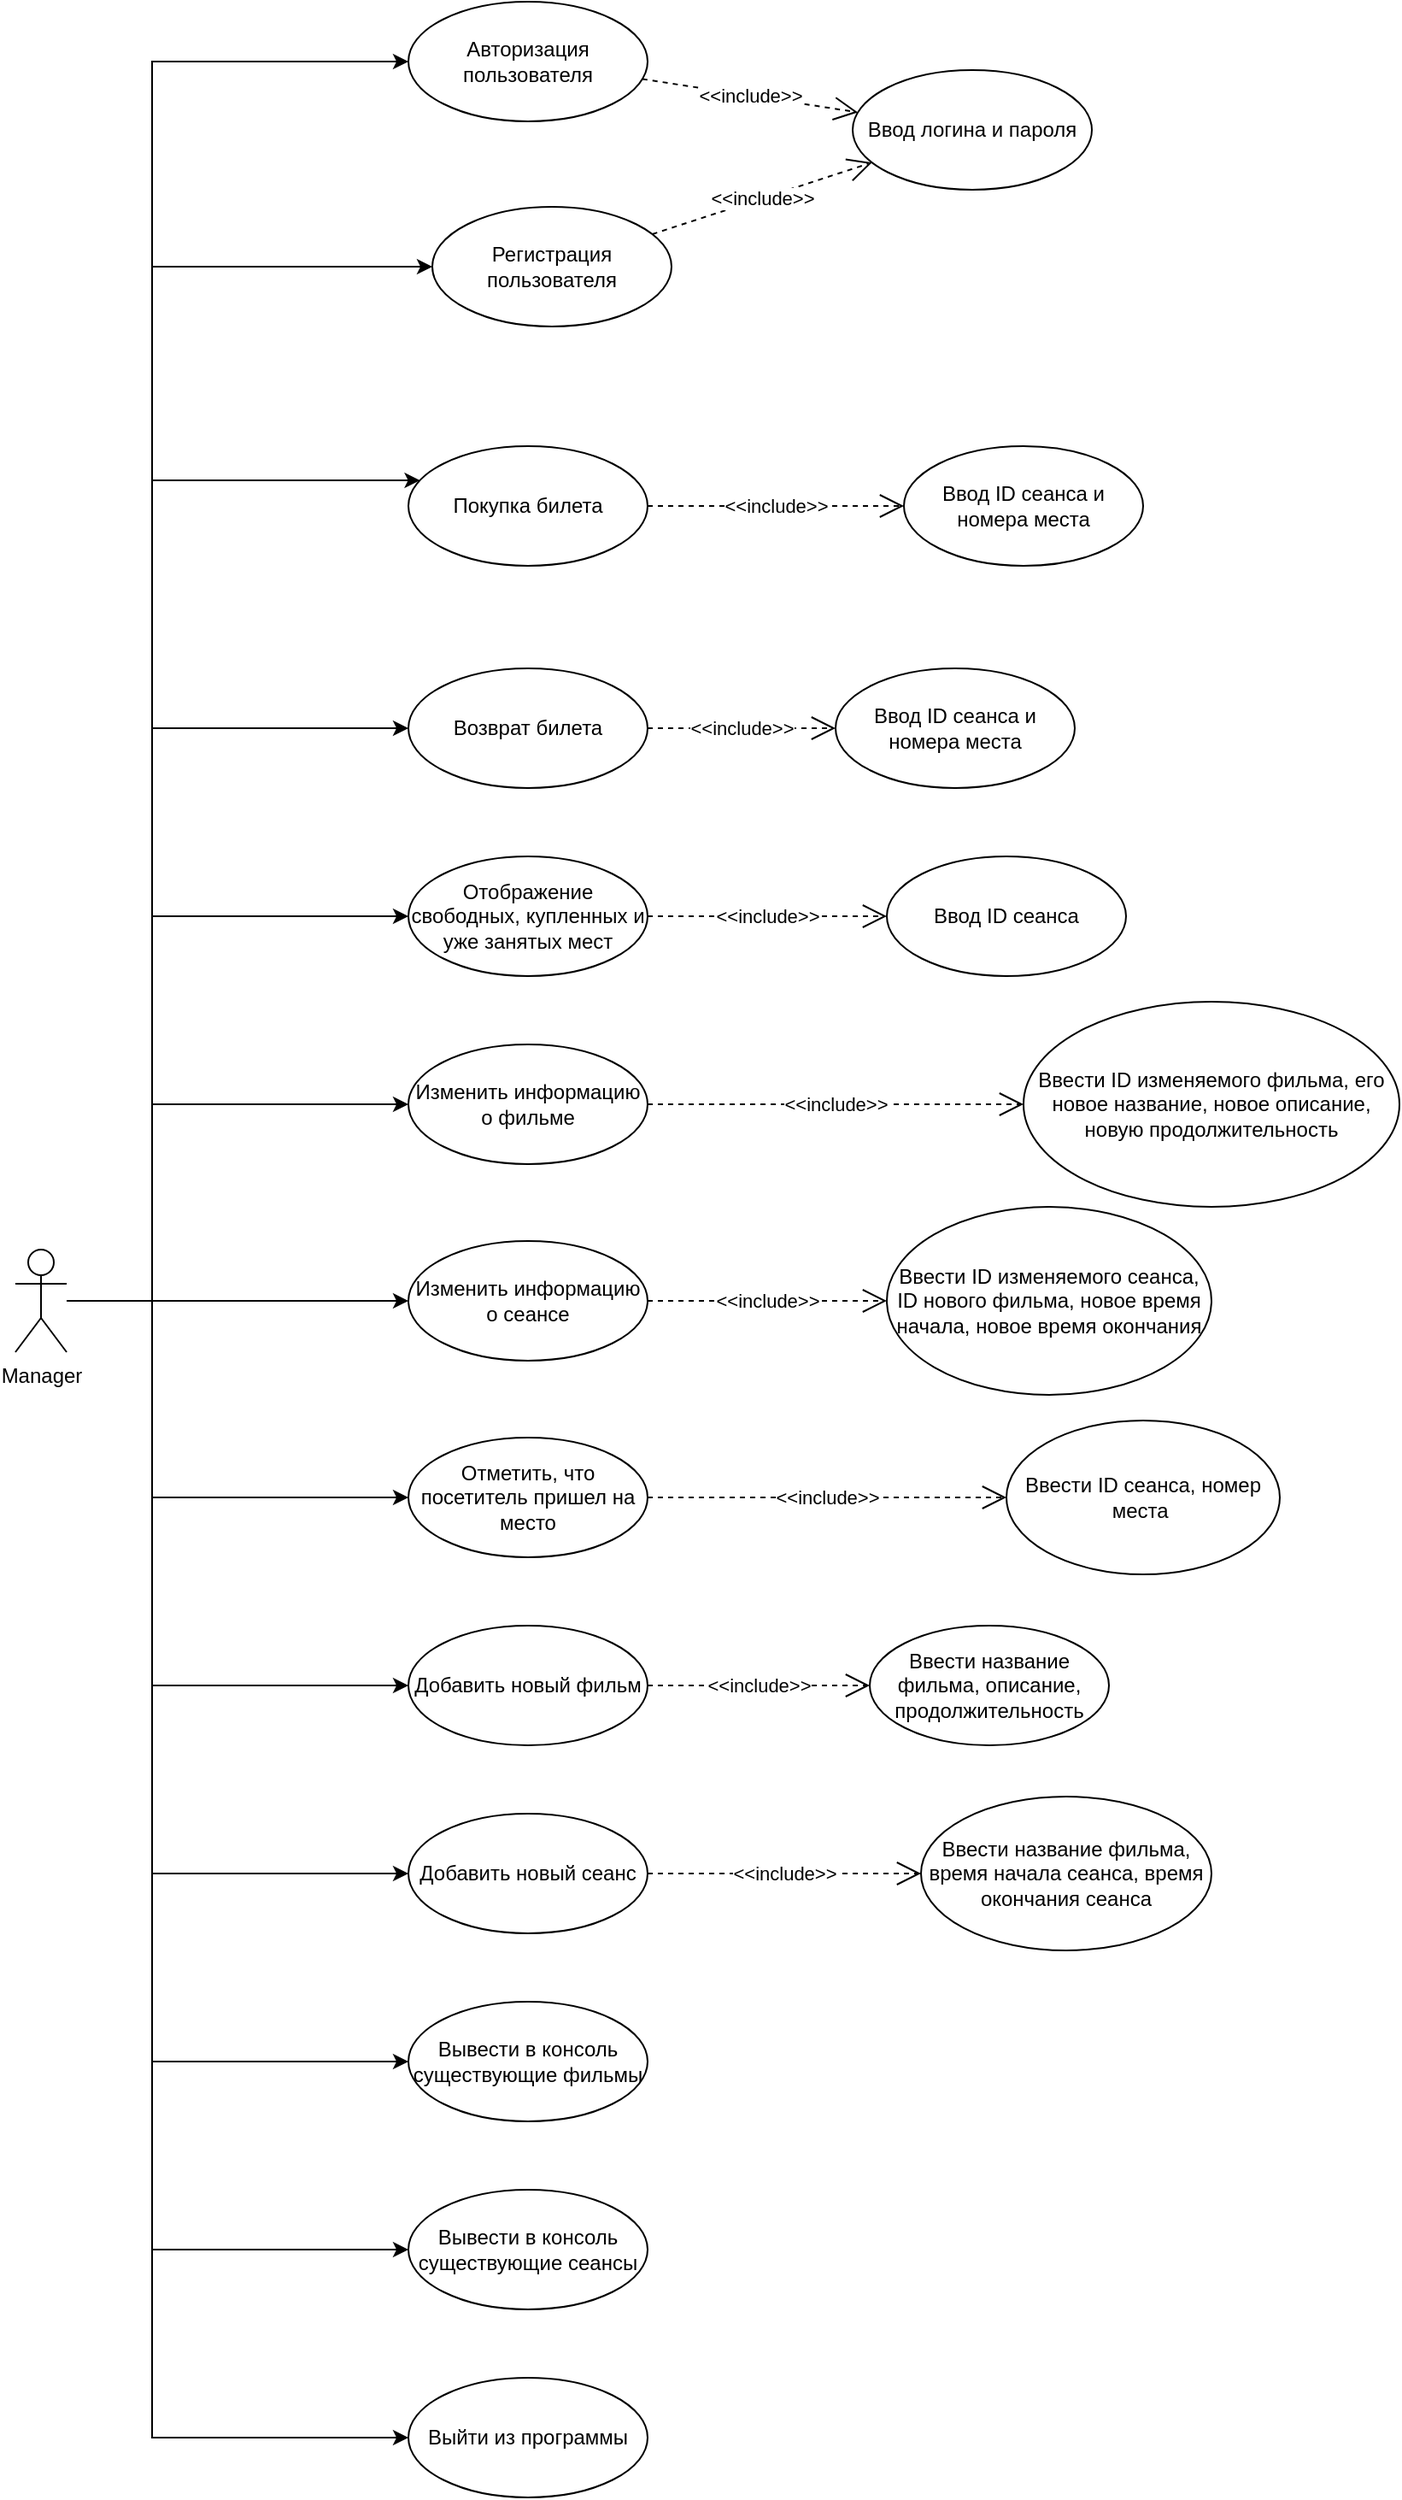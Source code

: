 <mxfile version="22.1.11" type="device">
  <diagram name="Page-1" id="DHEQ140QnVzy4UPsAhqx">
    <mxGraphModel dx="470" dy="253" grid="1" gridSize="10" guides="1" tooltips="1" connect="1" arrows="1" fold="1" page="1" pageScale="1" pageWidth="827" pageHeight="1169" math="0" shadow="0">
      <root>
        <mxCell id="0" />
        <mxCell id="1" parent="0" />
        <mxCell id="154vOWmTEzzovBNsamEB-5" style="edgeStyle=orthogonalEdgeStyle;rounded=0;orthogonalLoop=1;jettySize=auto;html=1;" edge="1" parent="1" source="154vOWmTEzzovBNsamEB-1" target="154vOWmTEzzovBNsamEB-2">
          <mxGeometry relative="1" as="geometry">
            <Array as="points">
              <mxPoint x="110" y="830" />
              <mxPoint x="110" y="105" />
            </Array>
          </mxGeometry>
        </mxCell>
        <mxCell id="154vOWmTEzzovBNsamEB-6" style="edgeStyle=orthogonalEdgeStyle;rounded=0;orthogonalLoop=1;jettySize=auto;html=1;" edge="1" parent="1" source="154vOWmTEzzovBNsamEB-1" target="154vOWmTEzzovBNsamEB-3">
          <mxGeometry relative="1" as="geometry">
            <Array as="points">
              <mxPoint x="110" y="830" />
              <mxPoint x="110" y="225" />
            </Array>
          </mxGeometry>
        </mxCell>
        <mxCell id="154vOWmTEzzovBNsamEB-20" style="edgeStyle=orthogonalEdgeStyle;rounded=0;orthogonalLoop=1;jettySize=auto;html=1;" edge="1" parent="1" source="154vOWmTEzzovBNsamEB-1" target="154vOWmTEzzovBNsamEB-9">
          <mxGeometry relative="1" as="geometry">
            <Array as="points">
              <mxPoint x="110" y="830" />
              <mxPoint x="110" y="350" />
            </Array>
          </mxGeometry>
        </mxCell>
        <mxCell id="154vOWmTEzzovBNsamEB-21" style="edgeStyle=orthogonalEdgeStyle;rounded=0;orthogonalLoop=1;jettySize=auto;html=1;" edge="1" parent="1" source="154vOWmTEzzovBNsamEB-1" target="154vOWmTEzzovBNsamEB-10">
          <mxGeometry relative="1" as="geometry">
            <Array as="points">
              <mxPoint x="110" y="830" />
              <mxPoint x="110" y="495" />
            </Array>
          </mxGeometry>
        </mxCell>
        <mxCell id="154vOWmTEzzovBNsamEB-22" style="edgeStyle=orthogonalEdgeStyle;rounded=0;orthogonalLoop=1;jettySize=auto;html=1;" edge="1" parent="1" source="154vOWmTEzzovBNsamEB-1" target="154vOWmTEzzovBNsamEB-11">
          <mxGeometry relative="1" as="geometry">
            <Array as="points">
              <mxPoint x="110" y="830" />
              <mxPoint x="110" y="605" />
            </Array>
          </mxGeometry>
        </mxCell>
        <mxCell id="154vOWmTEzzovBNsamEB-23" style="edgeStyle=orthogonalEdgeStyle;rounded=0;orthogonalLoop=1;jettySize=auto;html=1;" edge="1" parent="1" source="154vOWmTEzzovBNsamEB-1" target="154vOWmTEzzovBNsamEB-12">
          <mxGeometry relative="1" as="geometry">
            <Array as="points">
              <mxPoint x="110" y="830" />
              <mxPoint x="110" y="715" />
            </Array>
          </mxGeometry>
        </mxCell>
        <mxCell id="154vOWmTEzzovBNsamEB-24" style="edgeStyle=orthogonalEdgeStyle;rounded=0;orthogonalLoop=1;jettySize=auto;html=1;" edge="1" parent="1" source="154vOWmTEzzovBNsamEB-1" target="154vOWmTEzzovBNsamEB-13">
          <mxGeometry relative="1" as="geometry" />
        </mxCell>
        <mxCell id="154vOWmTEzzovBNsamEB-25" style="edgeStyle=orthogonalEdgeStyle;rounded=0;orthogonalLoop=1;jettySize=auto;html=1;" edge="1" parent="1" source="154vOWmTEzzovBNsamEB-1" target="154vOWmTEzzovBNsamEB-14">
          <mxGeometry relative="1" as="geometry">
            <Array as="points">
              <mxPoint x="110" y="830" />
              <mxPoint x="110" y="945" />
            </Array>
          </mxGeometry>
        </mxCell>
        <mxCell id="154vOWmTEzzovBNsamEB-26" style="edgeStyle=orthogonalEdgeStyle;rounded=0;orthogonalLoop=1;jettySize=auto;html=1;" edge="1" parent="1" source="154vOWmTEzzovBNsamEB-1" target="154vOWmTEzzovBNsamEB-15">
          <mxGeometry relative="1" as="geometry">
            <Array as="points">
              <mxPoint x="110" y="830" />
              <mxPoint x="110" y="1055" />
            </Array>
          </mxGeometry>
        </mxCell>
        <mxCell id="154vOWmTEzzovBNsamEB-27" style="edgeStyle=orthogonalEdgeStyle;rounded=0;orthogonalLoop=1;jettySize=auto;html=1;" edge="1" parent="1" source="154vOWmTEzzovBNsamEB-1" target="154vOWmTEzzovBNsamEB-16">
          <mxGeometry relative="1" as="geometry">
            <Array as="points">
              <mxPoint x="110" y="830" />
              <mxPoint x="110" y="1165" />
            </Array>
          </mxGeometry>
        </mxCell>
        <mxCell id="154vOWmTEzzovBNsamEB-28" style="edgeStyle=orthogonalEdgeStyle;rounded=0;orthogonalLoop=1;jettySize=auto;html=1;" edge="1" parent="1" source="154vOWmTEzzovBNsamEB-1" target="154vOWmTEzzovBNsamEB-17">
          <mxGeometry relative="1" as="geometry">
            <Array as="points">
              <mxPoint x="110" y="830" />
              <mxPoint x="110" y="1275" />
            </Array>
          </mxGeometry>
        </mxCell>
        <mxCell id="154vOWmTEzzovBNsamEB-29" style="edgeStyle=orthogonalEdgeStyle;rounded=0;orthogonalLoop=1;jettySize=auto;html=1;" edge="1" parent="1" source="154vOWmTEzzovBNsamEB-1" target="154vOWmTEzzovBNsamEB-18">
          <mxGeometry relative="1" as="geometry">
            <Array as="points">
              <mxPoint x="110" y="830" />
              <mxPoint x="110" y="1385" />
            </Array>
          </mxGeometry>
        </mxCell>
        <mxCell id="154vOWmTEzzovBNsamEB-30" style="edgeStyle=orthogonalEdgeStyle;rounded=0;orthogonalLoop=1;jettySize=auto;html=1;" edge="1" parent="1" source="154vOWmTEzzovBNsamEB-1" target="154vOWmTEzzovBNsamEB-19">
          <mxGeometry relative="1" as="geometry">
            <Array as="points">
              <mxPoint x="110" y="830" />
              <mxPoint x="110" y="1495" />
            </Array>
          </mxGeometry>
        </mxCell>
        <mxCell id="154vOWmTEzzovBNsamEB-1" value="Manager" style="shape=umlActor;verticalLabelPosition=bottom;verticalAlign=top;html=1;" vertex="1" parent="1">
          <mxGeometry x="30" y="800" width="30" height="60" as="geometry" />
        </mxCell>
        <mxCell id="154vOWmTEzzovBNsamEB-2" value="Авторизация пользователя" style="ellipse;whiteSpace=wrap;html=1;" vertex="1" parent="1">
          <mxGeometry x="260" y="70" width="140" height="70" as="geometry" />
        </mxCell>
        <mxCell id="154vOWmTEzzovBNsamEB-3" value="Регистрация пользователя" style="ellipse;whiteSpace=wrap;html=1;" vertex="1" parent="1">
          <mxGeometry x="274" y="190" width="140" height="70" as="geometry" />
        </mxCell>
        <mxCell id="154vOWmTEzzovBNsamEB-4" value="Ввод логина и пароля" style="ellipse;whiteSpace=wrap;html=1;" vertex="1" parent="1">
          <mxGeometry x="520" y="110" width="140" height="70" as="geometry" />
        </mxCell>
        <mxCell id="154vOWmTEzzovBNsamEB-7" value="&amp;lt;&amp;lt;include&amp;gt;&amp;gt;" style="endArrow=open;endSize=12;dashed=1;html=1;rounded=0;" edge="1" parent="1" source="154vOWmTEzzovBNsamEB-3" target="154vOWmTEzzovBNsamEB-4">
          <mxGeometry width="160" relative="1" as="geometry">
            <mxPoint x="510" y="160" as="sourcePoint" />
            <mxPoint x="670" y="160" as="targetPoint" />
          </mxGeometry>
        </mxCell>
        <mxCell id="154vOWmTEzzovBNsamEB-8" value="&amp;lt;&amp;lt;include&amp;gt;&amp;gt;" style="endArrow=open;endSize=12;dashed=1;html=1;rounded=0;" edge="1" parent="1" source="154vOWmTEzzovBNsamEB-2" target="154vOWmTEzzovBNsamEB-4">
          <mxGeometry width="160" relative="1" as="geometry">
            <mxPoint x="510" y="160" as="sourcePoint" />
            <mxPoint x="670" y="160" as="targetPoint" />
          </mxGeometry>
        </mxCell>
        <mxCell id="154vOWmTEzzovBNsamEB-9" value="Покупка билета" style="ellipse;whiteSpace=wrap;html=1;" vertex="1" parent="1">
          <mxGeometry x="260" y="330" width="140" height="70" as="geometry" />
        </mxCell>
        <mxCell id="154vOWmTEzzovBNsamEB-10" value="Возврат билета" style="ellipse;whiteSpace=wrap;html=1;" vertex="1" parent="1">
          <mxGeometry x="260" y="460" width="140" height="70" as="geometry" />
        </mxCell>
        <mxCell id="154vOWmTEzzovBNsamEB-11" value="Отображение свободных, купленных и уже занятых мест" style="ellipse;whiteSpace=wrap;html=1;" vertex="1" parent="1">
          <mxGeometry x="260" y="570" width="140" height="70" as="geometry" />
        </mxCell>
        <mxCell id="154vOWmTEzzovBNsamEB-12" value="Изменить информацию о фильме" style="ellipse;whiteSpace=wrap;html=1;" vertex="1" parent="1">
          <mxGeometry x="260" y="680" width="140" height="70" as="geometry" />
        </mxCell>
        <mxCell id="154vOWmTEzzovBNsamEB-13" value="Изменить информацию о сеансе" style="ellipse;whiteSpace=wrap;html=1;" vertex="1" parent="1">
          <mxGeometry x="260" y="795" width="140" height="70" as="geometry" />
        </mxCell>
        <mxCell id="154vOWmTEzzovBNsamEB-14" value="Отметить, что посетитель пришел на место" style="ellipse;whiteSpace=wrap;html=1;" vertex="1" parent="1">
          <mxGeometry x="260" y="910" width="140" height="70" as="geometry" />
        </mxCell>
        <mxCell id="154vOWmTEzzovBNsamEB-15" value="Добавить новый фильм" style="ellipse;whiteSpace=wrap;html=1;" vertex="1" parent="1">
          <mxGeometry x="260" y="1020" width="140" height="70" as="geometry" />
        </mxCell>
        <mxCell id="154vOWmTEzzovBNsamEB-16" value="Добавить новый сеанс" style="ellipse;whiteSpace=wrap;html=1;" vertex="1" parent="1">
          <mxGeometry x="260" y="1130" width="140" height="70" as="geometry" />
        </mxCell>
        <mxCell id="154vOWmTEzzovBNsamEB-17" value="Вывести в консоль существующие фильмы" style="ellipse;whiteSpace=wrap;html=1;" vertex="1" parent="1">
          <mxGeometry x="260" y="1240" width="140" height="70" as="geometry" />
        </mxCell>
        <mxCell id="154vOWmTEzzovBNsamEB-18" value="Вывести в консоль существующие сеансы" style="ellipse;whiteSpace=wrap;html=1;" vertex="1" parent="1">
          <mxGeometry x="260" y="1350" width="140" height="70" as="geometry" />
        </mxCell>
        <mxCell id="154vOWmTEzzovBNsamEB-19" value="Выйти из программы" style="ellipse;whiteSpace=wrap;html=1;" vertex="1" parent="1">
          <mxGeometry x="260" y="1460" width="140" height="70" as="geometry" />
        </mxCell>
        <mxCell id="154vOWmTEzzovBNsamEB-31" value="Ввод ID сеанса и номера места" style="ellipse;whiteSpace=wrap;html=1;" vertex="1" parent="1">
          <mxGeometry x="550" y="330" width="140" height="70" as="geometry" />
        </mxCell>
        <mxCell id="154vOWmTEzzovBNsamEB-32" value="Ввод ID сеанса и номера места" style="ellipse;whiteSpace=wrap;html=1;" vertex="1" parent="1">
          <mxGeometry x="510" y="460" width="140" height="70" as="geometry" />
        </mxCell>
        <mxCell id="154vOWmTEzzovBNsamEB-33" value="Ввести ID изменяемого фильма, его новое название, новое описание, новую продолжительность" style="ellipse;whiteSpace=wrap;html=1;" vertex="1" parent="1">
          <mxGeometry x="620" y="655" width="220" height="120" as="geometry" />
        </mxCell>
        <mxCell id="154vOWmTEzzovBNsamEB-34" value="Ввести ID изменяемого сеанса, ID нового фильма, новое время начала, новое время окончания" style="ellipse;whiteSpace=wrap;html=1;" vertex="1" parent="1">
          <mxGeometry x="540" y="775" width="190" height="110" as="geometry" />
        </mxCell>
        <mxCell id="154vOWmTEzzovBNsamEB-35" value="Ввести ID сеанса, номер места&amp;nbsp;" style="ellipse;whiteSpace=wrap;html=1;" vertex="1" parent="1">
          <mxGeometry x="610" y="900" width="160" height="90" as="geometry" />
        </mxCell>
        <mxCell id="154vOWmTEzzovBNsamEB-36" value="Ввести название фильма, описание, продолжительность" style="ellipse;whiteSpace=wrap;html=1;" vertex="1" parent="1">
          <mxGeometry x="530" y="1020" width="140" height="70" as="geometry" />
        </mxCell>
        <mxCell id="154vOWmTEzzovBNsamEB-37" value="Ввести название фильма, время начала сеанса, время окончания сеанса" style="ellipse;whiteSpace=wrap;html=1;" vertex="1" parent="1">
          <mxGeometry x="560" y="1120" width="170" height="90" as="geometry" />
        </mxCell>
        <mxCell id="154vOWmTEzzovBNsamEB-38" value="&amp;lt;&amp;lt;include&amp;gt;&amp;gt;" style="endArrow=open;endSize=12;dashed=1;html=1;rounded=0;" edge="1" parent="1" source="154vOWmTEzzovBNsamEB-9" target="154vOWmTEzzovBNsamEB-31">
          <mxGeometry x="0.001" width="160" relative="1" as="geometry">
            <mxPoint x="370" y="360" as="sourcePoint" />
            <mxPoint x="530" y="360" as="targetPoint" />
            <mxPoint as="offset" />
          </mxGeometry>
        </mxCell>
        <mxCell id="154vOWmTEzzovBNsamEB-39" value="&amp;lt;&amp;lt;include&amp;gt;&amp;gt;" style="endArrow=open;endSize=12;dashed=1;html=1;rounded=0;" edge="1" parent="1" source="154vOWmTEzzovBNsamEB-10" target="154vOWmTEzzovBNsamEB-32">
          <mxGeometry width="160" relative="1" as="geometry">
            <mxPoint x="460" y="500" as="sourcePoint" />
            <mxPoint x="620" y="500" as="targetPoint" />
          </mxGeometry>
        </mxCell>
        <mxCell id="154vOWmTEzzovBNsamEB-40" value="&amp;lt;&amp;lt;include&amp;gt;&amp;gt;" style="endArrow=open;endSize=12;dashed=1;html=1;rounded=0;" edge="1" parent="1" source="154vOWmTEzzovBNsamEB-12" target="154vOWmTEzzovBNsamEB-33">
          <mxGeometry width="160" relative="1" as="geometry">
            <mxPoint x="410" y="710" as="sourcePoint" />
            <mxPoint x="570" y="710" as="targetPoint" />
          </mxGeometry>
        </mxCell>
        <mxCell id="154vOWmTEzzovBNsamEB-41" value="Ввод ID сеанса" style="ellipse;whiteSpace=wrap;html=1;" vertex="1" parent="1">
          <mxGeometry x="540" y="570" width="140" height="70" as="geometry" />
        </mxCell>
        <mxCell id="154vOWmTEzzovBNsamEB-42" value="&amp;lt;&amp;lt;include&amp;gt;&amp;gt;" style="endArrow=open;endSize=12;dashed=1;html=1;rounded=0;" edge="1" parent="1" source="154vOWmTEzzovBNsamEB-11" target="154vOWmTEzzovBNsamEB-41">
          <mxGeometry width="160" relative="1" as="geometry">
            <mxPoint x="430" y="590" as="sourcePoint" />
            <mxPoint x="590" y="590" as="targetPoint" />
          </mxGeometry>
        </mxCell>
        <mxCell id="154vOWmTEzzovBNsamEB-43" value="&amp;lt;&amp;lt;include&amp;gt;&amp;gt;" style="endArrow=open;endSize=12;dashed=1;html=1;rounded=0;" edge="1" parent="1" source="154vOWmTEzzovBNsamEB-13" target="154vOWmTEzzovBNsamEB-34">
          <mxGeometry width="160" relative="1" as="geometry">
            <mxPoint x="460" y="850" as="sourcePoint" />
            <mxPoint x="620" y="850" as="targetPoint" />
          </mxGeometry>
        </mxCell>
        <mxCell id="154vOWmTEzzovBNsamEB-44" value="&amp;lt;&amp;lt;include&amp;gt;&amp;gt;" style="endArrow=open;endSize=12;dashed=1;html=1;rounded=0;" edge="1" parent="1" source="154vOWmTEzzovBNsamEB-15" target="154vOWmTEzzovBNsamEB-36">
          <mxGeometry width="160" relative="1" as="geometry">
            <mxPoint x="460" y="1030" as="sourcePoint" />
            <mxPoint x="620" y="1030" as="targetPoint" />
          </mxGeometry>
        </mxCell>
        <mxCell id="154vOWmTEzzovBNsamEB-45" value="&amp;lt;&amp;lt;include&amp;gt;&amp;gt;" style="endArrow=open;endSize=12;dashed=1;html=1;rounded=0;" edge="1" parent="1" source="154vOWmTEzzovBNsamEB-16" target="154vOWmTEzzovBNsamEB-37">
          <mxGeometry width="160" relative="1" as="geometry">
            <mxPoint x="460" y="1220" as="sourcePoint" />
            <mxPoint x="620" y="1220" as="targetPoint" />
          </mxGeometry>
        </mxCell>
        <mxCell id="154vOWmTEzzovBNsamEB-46" value="&amp;lt;&amp;lt;include&amp;gt;&amp;gt;" style="endArrow=open;endSize=12;dashed=1;html=1;rounded=0;" edge="1" parent="1" source="154vOWmTEzzovBNsamEB-14" target="154vOWmTEzzovBNsamEB-35">
          <mxGeometry width="160" relative="1" as="geometry">
            <mxPoint x="460" y="990" as="sourcePoint" />
            <mxPoint x="620" y="990" as="targetPoint" />
          </mxGeometry>
        </mxCell>
      </root>
    </mxGraphModel>
  </diagram>
</mxfile>

